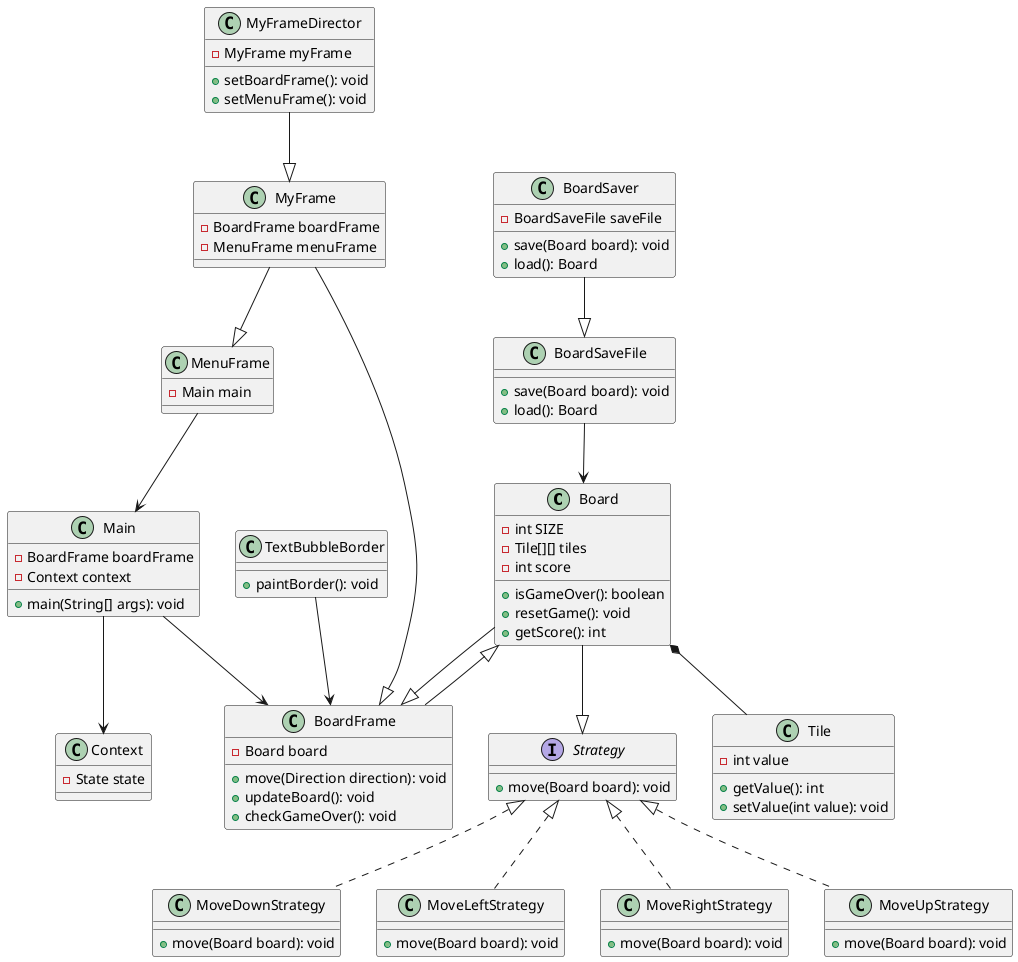 
@startuml
class Board {
  -int SIZE
  -Tile[][] tiles
  -int score
  +isGameOver(): boolean
  +resetGame(): void
  +getScore(): int
}

class BoardFrame {
  -Board board
  +move(Direction direction): void
  +updateBoard(): void
  +checkGameOver(): void
}

class BoardSaveFile {
  +save(Board board): void
  +load(): Board
}

class BoardSaver {
  -BoardSaveFile saveFile
  +save(Board board): void
  +load(): Board
}

class Context {
  -State state
}

class Main {
  -BoardFrame boardFrame
  -Context context
  +main(String[] args): void
}

class MenuFrame {
  -Main main
}

class MoveDownStrategy {
  +move(Board board): void
}

class MoveLeftStrategy {
  +move(Board board): void
}

class MoveRightStrategy {
  +move(Board board): void
}

class MoveUpStrategy {
  +move(Board board): void
}

class MyFrame {
  -BoardFrame boardFrame
  -MenuFrame menuFrame
}

class MyFrameDirector {
  -MyFrame myFrame
  +setBoardFrame(): void
  +setMenuFrame(): void
}

interface Strategy {
  +move(Board board): void
}

class TextBubbleBorder {
  +paintBorder(): void
}

class Tile {
  -int value
  +getValue(): int
  +setValue(int value): void
}

Board --|> BoardFrame
BoardFrame --|> Board
BoardSaver --|> BoardSaveFile
BoardSaveFile --> Board
MenuFrame --> Main
Main --> BoardFrame
Main --> Context
Strategy <|.. MoveDownStrategy
Strategy <|.. MoveLeftStrategy
Strategy <|.. MoveRightStrategy
Strategy <|.. MoveUpStrategy
Board *-- Tile
MyFrame --|> BoardFrame
MyFrame --|> MenuFrame
MyFrameDirector --|> MyFrame
Board --|> Strategy
TextBubbleBorder --> BoardFrame
@enduml